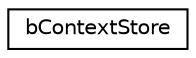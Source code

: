 digraph G
{
  edge [fontname="Helvetica",fontsize="10",labelfontname="Helvetica",labelfontsize="10"];
  node [fontname="Helvetica",fontsize="10",shape=record];
  rankdir=LR;
  Node1 [label="bContextStore",height=0.2,width=0.4,color="black", fillcolor="white", style="filled",URL="$da/d48/structbContextStore.html"];
}
